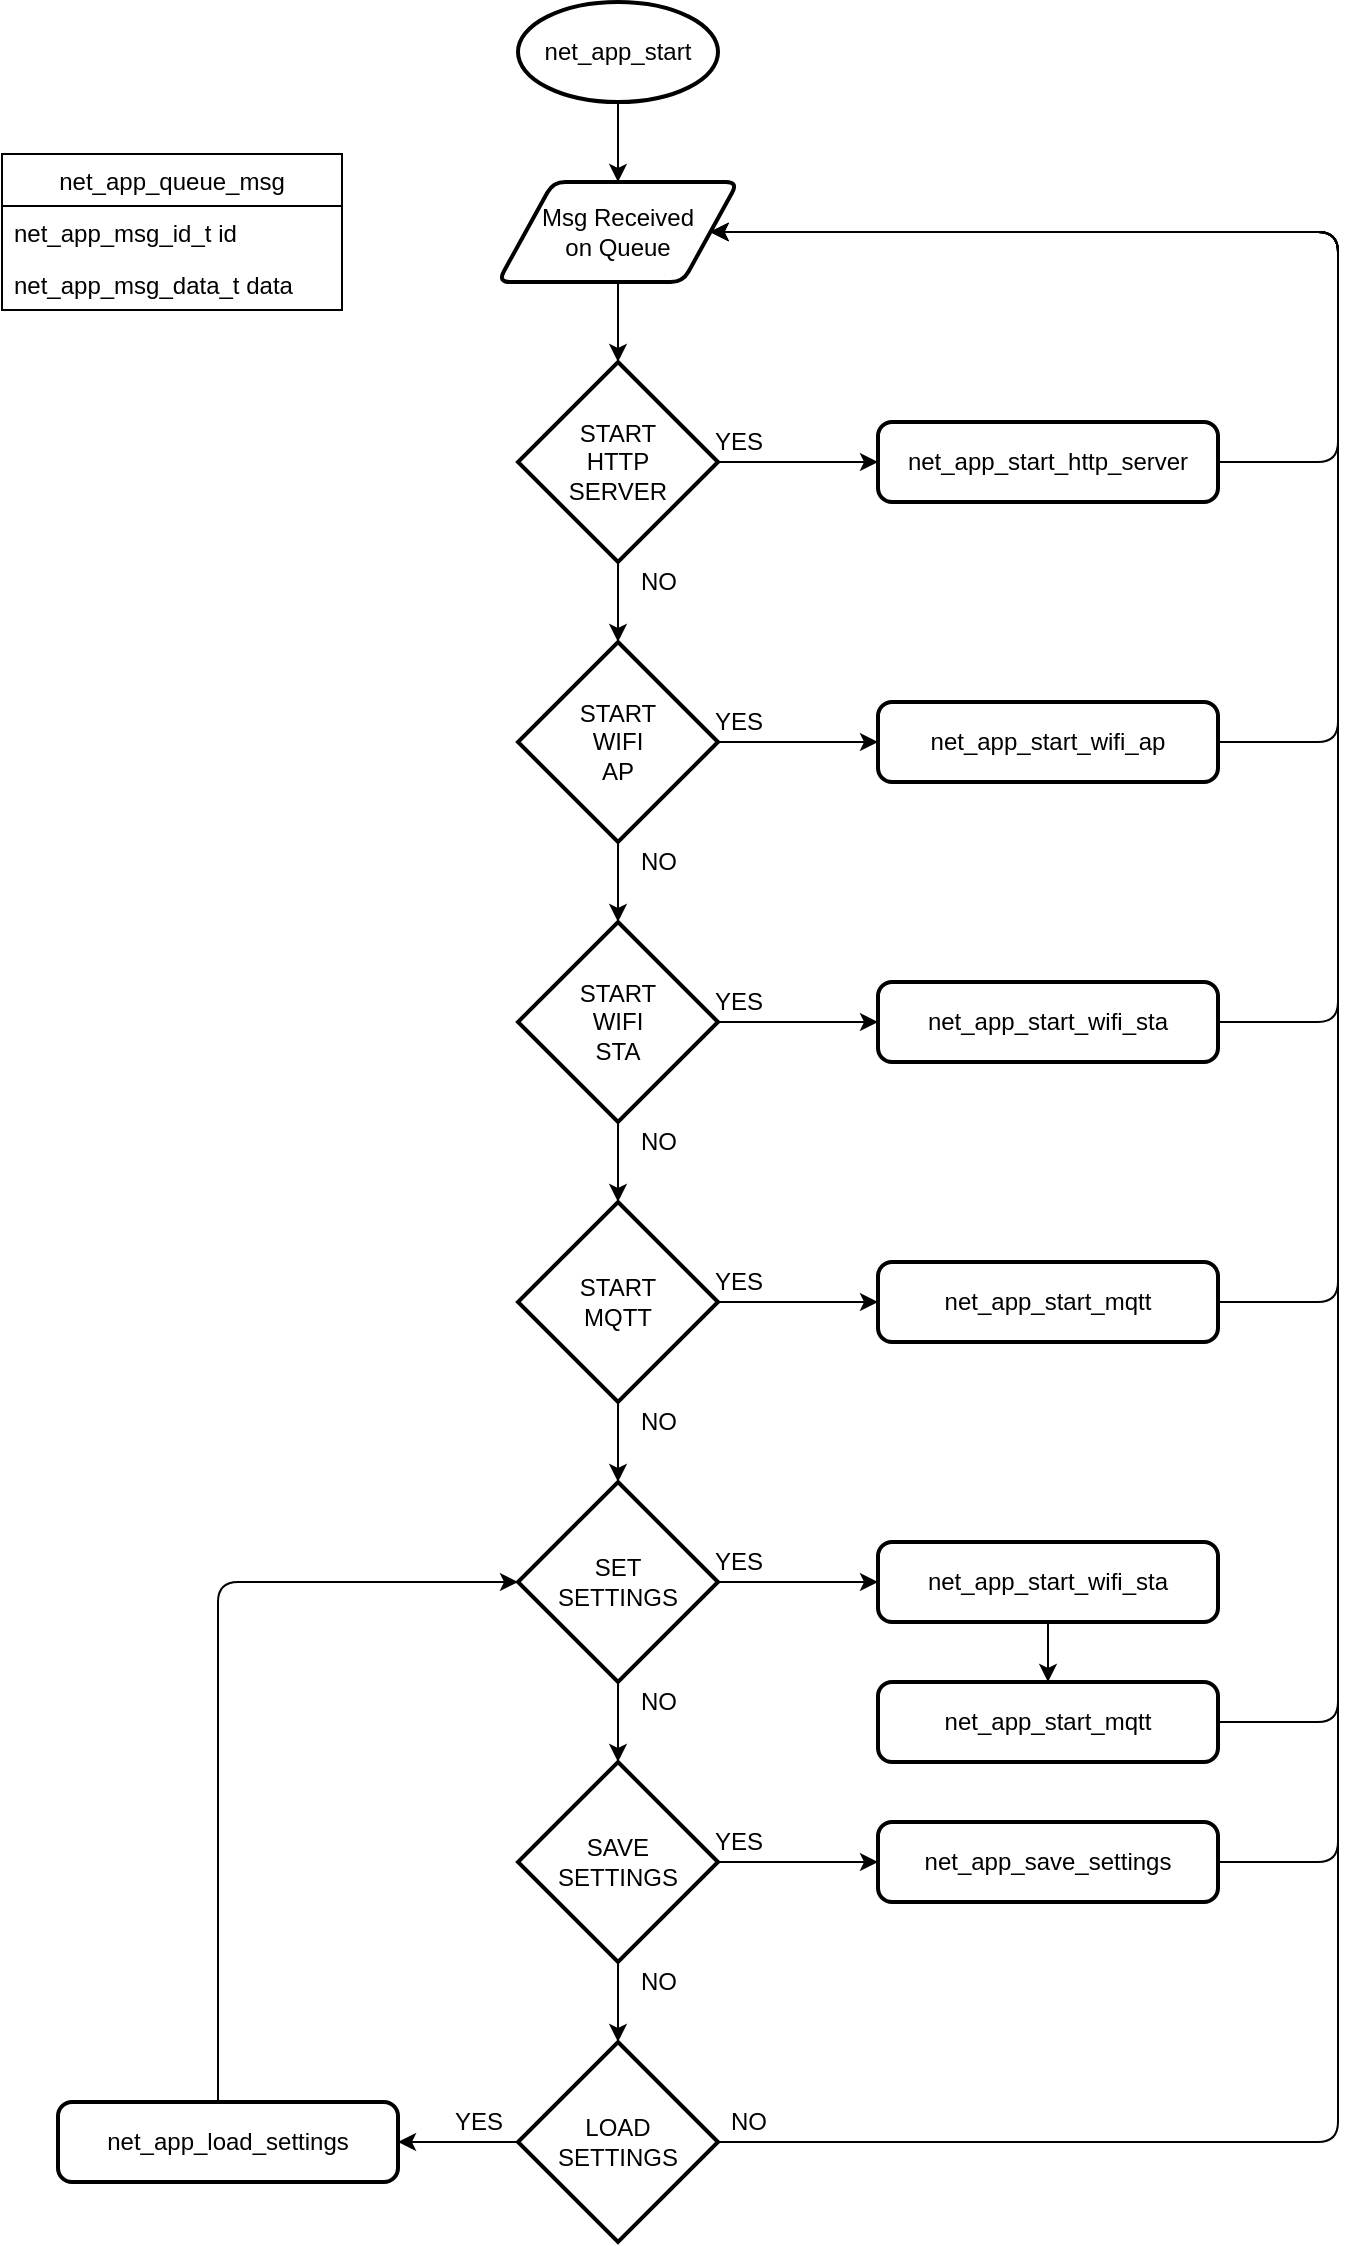 <mxfile>
    <diagram id="ffVDMKHjE_Snzf3Vl014" name="Page-1">
        <mxGraphModel dx="725" dy="632" grid="1" gridSize="10" guides="1" tooltips="1" connect="1" arrows="1" fold="1" page="1" pageScale="1" pageWidth="850" pageHeight="1100" math="0" shadow="0">
            <root>
                <mxCell id="0"/>
                <mxCell id="1" parent="0"/>
                <mxCell id="17" value="" style="edgeStyle=none;html=1;" edge="1" parent="1" source="8" target="10">
                    <mxGeometry relative="1" as="geometry"/>
                </mxCell>
                <mxCell id="8" value="Msg Received&lt;br&gt;on Queue" style="shape=parallelogram;html=1;strokeWidth=2;perimeter=parallelogramPerimeter;whiteSpace=wrap;rounded=1;arcSize=12;size=0.23;" vertex="1" parent="1">
                    <mxGeometry x="328" y="153" width="120" height="50" as="geometry"/>
                </mxCell>
                <mxCell id="18" value="" style="edgeStyle=none;html=1;" edge="1" parent="1" source="10" target="11">
                    <mxGeometry relative="1" as="geometry"/>
                </mxCell>
                <mxCell id="25" value="" style="edgeStyle=none;html=1;" edge="1" parent="1" source="10" target="24">
                    <mxGeometry relative="1" as="geometry"/>
                </mxCell>
                <mxCell id="10" value="START&lt;br&gt;HTTP&lt;br&gt;SERVER" style="strokeWidth=2;html=1;shape=mxgraph.flowchart.decision;whiteSpace=wrap;" vertex="1" parent="1">
                    <mxGeometry x="338" y="243" width="100" height="100" as="geometry"/>
                </mxCell>
                <mxCell id="19" value="" style="edgeStyle=none;html=1;" edge="1" parent="1" source="11" target="12">
                    <mxGeometry relative="1" as="geometry"/>
                </mxCell>
                <mxCell id="27" value="" style="edgeStyle=none;html=1;" edge="1" parent="1" source="11" target="26">
                    <mxGeometry relative="1" as="geometry"/>
                </mxCell>
                <mxCell id="11" value="START&lt;br&gt;WIFI&lt;br&gt;AP" style="strokeWidth=2;html=1;shape=mxgraph.flowchart.decision;whiteSpace=wrap;" vertex="1" parent="1">
                    <mxGeometry x="338" y="383" width="100" height="100" as="geometry"/>
                </mxCell>
                <mxCell id="20" value="" style="edgeStyle=none;html=1;" edge="1" parent="1" source="12" target="13">
                    <mxGeometry relative="1" as="geometry"/>
                </mxCell>
                <mxCell id="29" value="" style="edgeStyle=none;html=1;" edge="1" parent="1" source="12" target="28">
                    <mxGeometry relative="1" as="geometry"/>
                </mxCell>
                <mxCell id="12" value="START&lt;br&gt;WIFI&lt;br&gt;STA" style="strokeWidth=2;html=1;shape=mxgraph.flowchart.decision;whiteSpace=wrap;" vertex="1" parent="1">
                    <mxGeometry x="338" y="523" width="100" height="100" as="geometry"/>
                </mxCell>
                <mxCell id="21" value="" style="edgeStyle=none;html=1;" edge="1" parent="1" source="13" target="14">
                    <mxGeometry relative="1" as="geometry"/>
                </mxCell>
                <mxCell id="31" value="" style="edgeStyle=none;html=1;" edge="1" parent="1" source="13" target="30">
                    <mxGeometry relative="1" as="geometry"/>
                </mxCell>
                <mxCell id="13" value="START&lt;br&gt;MQTT" style="strokeWidth=2;html=1;shape=mxgraph.flowchart.decision;whiteSpace=wrap;" vertex="1" parent="1">
                    <mxGeometry x="338" y="663" width="100" height="100" as="geometry"/>
                </mxCell>
                <mxCell id="22" value="" style="edgeStyle=none;html=1;" edge="1" parent="1" source="14" target="15">
                    <mxGeometry relative="1" as="geometry"/>
                </mxCell>
                <mxCell id="35" value="" style="edgeStyle=none;html=1;" edge="1" parent="1" source="14" target="32">
                    <mxGeometry relative="1" as="geometry"/>
                </mxCell>
                <mxCell id="14" value="SET&lt;br&gt;SETTINGS" style="strokeWidth=2;html=1;shape=mxgraph.flowchart.decision;whiteSpace=wrap;" vertex="1" parent="1">
                    <mxGeometry x="338" y="803" width="100" height="100" as="geometry"/>
                </mxCell>
                <mxCell id="23" value="" style="edgeStyle=none;html=1;" edge="1" parent="1" source="15" target="16">
                    <mxGeometry relative="1" as="geometry"/>
                </mxCell>
                <mxCell id="37" value="" style="edgeStyle=none;html=1;" edge="1" parent="1" source="15" target="36">
                    <mxGeometry relative="1" as="geometry"/>
                </mxCell>
                <mxCell id="15" value="SAVE&lt;br&gt;SETTINGS" style="strokeWidth=2;html=1;shape=mxgraph.flowchart.decision;whiteSpace=wrap;" vertex="1" parent="1">
                    <mxGeometry x="338" y="943" width="100" height="100" as="geometry"/>
                </mxCell>
                <mxCell id="44" value="" style="edgeStyle=none;html=1;" edge="1" parent="1" source="16" target="38">
                    <mxGeometry relative="1" as="geometry"/>
                </mxCell>
                <mxCell id="54" style="edgeStyle=orthogonalEdgeStyle;html=1;entryX=1;entryY=0.5;entryDx=0;entryDy=0;" edge="1" parent="1" source="16" target="8">
                    <mxGeometry relative="1" as="geometry">
                        <Array as="points">
                            <mxPoint x="748" y="1133"/>
                            <mxPoint x="748" y="178"/>
                        </Array>
                    </mxGeometry>
                </mxCell>
                <mxCell id="16" value="LOAD&lt;br&gt;SETTINGS" style="strokeWidth=2;html=1;shape=mxgraph.flowchart.decision;whiteSpace=wrap;" vertex="1" parent="1">
                    <mxGeometry x="338" y="1083" width="100" height="100" as="geometry"/>
                </mxCell>
                <mxCell id="47" style="edgeStyle=orthogonalEdgeStyle;html=1;entryX=1;entryY=0.5;entryDx=0;entryDy=0;" edge="1" parent="1" source="24" target="8">
                    <mxGeometry relative="1" as="geometry">
                        <Array as="points">
                            <mxPoint x="748" y="293"/>
                            <mxPoint x="748" y="178"/>
                        </Array>
                    </mxGeometry>
                </mxCell>
                <mxCell id="24" value="net_app_start_http_server" style="rounded=1;whiteSpace=wrap;html=1;absoluteArcSize=1;arcSize=14;strokeWidth=2;" vertex="1" parent="1">
                    <mxGeometry x="518" y="273" width="170" height="40" as="geometry"/>
                </mxCell>
                <mxCell id="48" style="edgeStyle=orthogonalEdgeStyle;html=1;entryX=1;entryY=0.5;entryDx=0;entryDy=0;" edge="1" parent="1" source="26" target="8">
                    <mxGeometry relative="1" as="geometry">
                        <Array as="points">
                            <mxPoint x="748" y="433"/>
                            <mxPoint x="748" y="178"/>
                        </Array>
                    </mxGeometry>
                </mxCell>
                <mxCell id="26" value="net_app_start_wifi_ap" style="rounded=1;whiteSpace=wrap;html=1;absoluteArcSize=1;arcSize=14;strokeWidth=2;" vertex="1" parent="1">
                    <mxGeometry x="518" y="413" width="170" height="40" as="geometry"/>
                </mxCell>
                <mxCell id="49" style="edgeStyle=orthogonalEdgeStyle;html=1;entryX=1;entryY=0.5;entryDx=0;entryDy=0;" edge="1" parent="1" source="28" target="8">
                    <mxGeometry relative="1" as="geometry">
                        <Array as="points">
                            <mxPoint x="748" y="573"/>
                            <mxPoint x="748" y="178"/>
                        </Array>
                    </mxGeometry>
                </mxCell>
                <mxCell id="28" value="net_app_start_wifi_sta" style="rounded=1;whiteSpace=wrap;html=1;absoluteArcSize=1;arcSize=14;strokeWidth=2;" vertex="1" parent="1">
                    <mxGeometry x="518" y="553" width="170" height="40" as="geometry"/>
                </mxCell>
                <mxCell id="50" style="edgeStyle=orthogonalEdgeStyle;html=1;entryX=1;entryY=0.5;entryDx=0;entryDy=0;" edge="1" parent="1" source="30" target="8">
                    <mxGeometry relative="1" as="geometry">
                        <Array as="points">
                            <mxPoint x="748" y="713"/>
                            <mxPoint x="748" y="178"/>
                        </Array>
                    </mxGeometry>
                </mxCell>
                <mxCell id="30" value="net_app_start_mqtt" style="rounded=1;whiteSpace=wrap;html=1;absoluteArcSize=1;arcSize=14;strokeWidth=2;" vertex="1" parent="1">
                    <mxGeometry x="518" y="693" width="170" height="40" as="geometry"/>
                </mxCell>
                <mxCell id="34" value="" style="edgeStyle=none;html=1;" edge="1" parent="1" source="32" target="33">
                    <mxGeometry relative="1" as="geometry"/>
                </mxCell>
                <mxCell id="32" value="net_app_start_wifi_sta" style="rounded=1;whiteSpace=wrap;html=1;absoluteArcSize=1;arcSize=14;strokeWidth=2;" vertex="1" parent="1">
                    <mxGeometry x="518" y="833" width="170" height="40" as="geometry"/>
                </mxCell>
                <mxCell id="52" style="edgeStyle=orthogonalEdgeStyle;html=1;entryX=1;entryY=0.5;entryDx=0;entryDy=0;" edge="1" parent="1" source="33" target="8">
                    <mxGeometry relative="1" as="geometry">
                        <Array as="points">
                            <mxPoint x="748" y="923"/>
                            <mxPoint x="748" y="178"/>
                        </Array>
                    </mxGeometry>
                </mxCell>
                <mxCell id="33" value="net_app_start_mqtt" style="rounded=1;whiteSpace=wrap;html=1;absoluteArcSize=1;arcSize=14;strokeWidth=2;" vertex="1" parent="1">
                    <mxGeometry x="518" y="903" width="170" height="40" as="geometry"/>
                </mxCell>
                <mxCell id="53" style="edgeStyle=orthogonalEdgeStyle;html=1;entryX=1;entryY=0.5;entryDx=0;entryDy=0;" edge="1" parent="1" source="36" target="8">
                    <mxGeometry relative="1" as="geometry">
                        <Array as="points">
                            <mxPoint x="748" y="993"/>
                            <mxPoint x="748" y="178"/>
                        </Array>
                    </mxGeometry>
                </mxCell>
                <mxCell id="36" value="net_app_save_settings" style="rounded=1;whiteSpace=wrap;html=1;absoluteArcSize=1;arcSize=14;strokeWidth=2;" vertex="1" parent="1">
                    <mxGeometry x="518" y="973" width="170" height="40" as="geometry"/>
                </mxCell>
                <mxCell id="45" style="edgeStyle=orthogonalEdgeStyle;html=1;entryX=0;entryY=0.5;entryDx=0;entryDy=0;entryPerimeter=0;" edge="1" parent="1" source="38" target="14">
                    <mxGeometry relative="1" as="geometry">
                        <Array as="points">
                            <mxPoint x="188" y="853"/>
                        </Array>
                    </mxGeometry>
                </mxCell>
                <mxCell id="38" value="net_app_load_settings" style="rounded=1;whiteSpace=wrap;html=1;absoluteArcSize=1;arcSize=14;strokeWidth=2;" vertex="1" parent="1">
                    <mxGeometry x="108" y="1113" width="170" height="40" as="geometry"/>
                </mxCell>
                <mxCell id="43" value="" style="edgeStyle=none;html=1;" edge="1" parent="1" source="42" target="8">
                    <mxGeometry relative="1" as="geometry"/>
                </mxCell>
                <mxCell id="42" value="net_app_start" style="strokeWidth=2;html=1;shape=mxgraph.flowchart.start_2;whiteSpace=wrap;" vertex="1" parent="1">
                    <mxGeometry x="338" y="63" width="100" height="50" as="geometry"/>
                </mxCell>
                <mxCell id="55" value="YES" style="text;html=1;align=center;verticalAlign=middle;resizable=0;points=[];autosize=1;strokeColor=none;fillColor=none;" vertex="1" parent="1">
                    <mxGeometry x="428" y="273" width="40" height="20" as="geometry"/>
                </mxCell>
                <mxCell id="56" value="YES" style="text;html=1;align=center;verticalAlign=middle;resizable=0;points=[];autosize=1;strokeColor=none;fillColor=none;" vertex="1" parent="1">
                    <mxGeometry x="428" y="413" width="40" height="20" as="geometry"/>
                </mxCell>
                <mxCell id="57" value="YES" style="text;html=1;align=center;verticalAlign=middle;resizable=0;points=[];autosize=1;strokeColor=none;fillColor=none;" vertex="1" parent="1">
                    <mxGeometry x="428" y="553" width="40" height="20" as="geometry"/>
                </mxCell>
                <mxCell id="58" value="YES" style="text;html=1;align=center;verticalAlign=middle;resizable=0;points=[];autosize=1;strokeColor=none;fillColor=none;" vertex="1" parent="1">
                    <mxGeometry x="428" y="693" width="40" height="20" as="geometry"/>
                </mxCell>
                <mxCell id="59" value="YES" style="text;html=1;align=center;verticalAlign=middle;resizable=0;points=[];autosize=1;strokeColor=none;fillColor=none;" vertex="1" parent="1">
                    <mxGeometry x="428" y="833" width="40" height="20" as="geometry"/>
                </mxCell>
                <mxCell id="60" value="YES" style="text;html=1;align=center;verticalAlign=middle;resizable=0;points=[];autosize=1;strokeColor=none;fillColor=none;" vertex="1" parent="1">
                    <mxGeometry x="428" y="973" width="40" height="20" as="geometry"/>
                </mxCell>
                <mxCell id="62" value="NO" style="text;html=1;align=center;verticalAlign=middle;resizable=0;points=[];autosize=1;strokeColor=none;fillColor=none;" vertex="1" parent="1">
                    <mxGeometry x="393" y="343" width="30" height="20" as="geometry"/>
                </mxCell>
                <mxCell id="63" value="NO" style="text;html=1;align=center;verticalAlign=middle;resizable=0;points=[];autosize=1;strokeColor=none;fillColor=none;" vertex="1" parent="1">
                    <mxGeometry x="393" y="483" width="30" height="20" as="geometry"/>
                </mxCell>
                <mxCell id="64" value="NO" style="text;html=1;align=center;verticalAlign=middle;resizable=0;points=[];autosize=1;strokeColor=none;fillColor=none;" vertex="1" parent="1">
                    <mxGeometry x="393" y="623" width="30" height="20" as="geometry"/>
                </mxCell>
                <mxCell id="65" value="NO" style="text;html=1;align=center;verticalAlign=middle;resizable=0;points=[];autosize=1;strokeColor=none;fillColor=none;" vertex="1" parent="1">
                    <mxGeometry x="393" y="763" width="30" height="20" as="geometry"/>
                </mxCell>
                <mxCell id="66" value="NO" style="text;html=1;align=center;verticalAlign=middle;resizable=0;points=[];autosize=1;strokeColor=none;fillColor=none;" vertex="1" parent="1">
                    <mxGeometry x="393" y="903" width="30" height="20" as="geometry"/>
                </mxCell>
                <mxCell id="67" value="NO" style="text;html=1;align=center;verticalAlign=middle;resizable=0;points=[];autosize=1;strokeColor=none;fillColor=none;" vertex="1" parent="1">
                    <mxGeometry x="393" y="1043" width="30" height="20" as="geometry"/>
                </mxCell>
                <mxCell id="68" value="YES" style="text;html=1;align=center;verticalAlign=middle;resizable=0;points=[];autosize=1;strokeColor=none;fillColor=none;" vertex="1" parent="1">
                    <mxGeometry x="298" y="1113" width="40" height="20" as="geometry"/>
                </mxCell>
                <mxCell id="69" value="NO" style="text;html=1;align=center;verticalAlign=middle;resizable=0;points=[];autosize=1;strokeColor=none;fillColor=none;" vertex="1" parent="1">
                    <mxGeometry x="438" y="1113" width="30" height="20" as="geometry"/>
                </mxCell>
                <mxCell id="71" value="net_app_queue_msg" style="swimlane;fontStyle=0;childLayout=stackLayout;horizontal=1;startSize=26;fillColor=none;horizontalStack=0;resizeParent=1;resizeParentMax=0;resizeLast=0;collapsible=1;marginBottom=0;" vertex="1" parent="1">
                    <mxGeometry x="80" y="139" width="170" height="78" as="geometry"/>
                </mxCell>
                <mxCell id="72" value="net_app_msg_id_t id" style="text;strokeColor=none;fillColor=none;align=left;verticalAlign=top;spacingLeft=4;spacingRight=4;overflow=hidden;rotatable=0;points=[[0,0.5],[1,0.5]];portConstraint=eastwest;" vertex="1" parent="71">
                    <mxGeometry y="26" width="170" height="26" as="geometry"/>
                </mxCell>
                <mxCell id="73" value="net_app_msg_data_t data" style="text;strokeColor=none;fillColor=none;align=left;verticalAlign=top;spacingLeft=4;spacingRight=4;overflow=hidden;rotatable=0;points=[[0,0.5],[1,0.5]];portConstraint=eastwest;" vertex="1" parent="71">
                    <mxGeometry y="52" width="170" height="26" as="geometry"/>
                </mxCell>
            </root>
        </mxGraphModel>
    </diagram>
</mxfile>